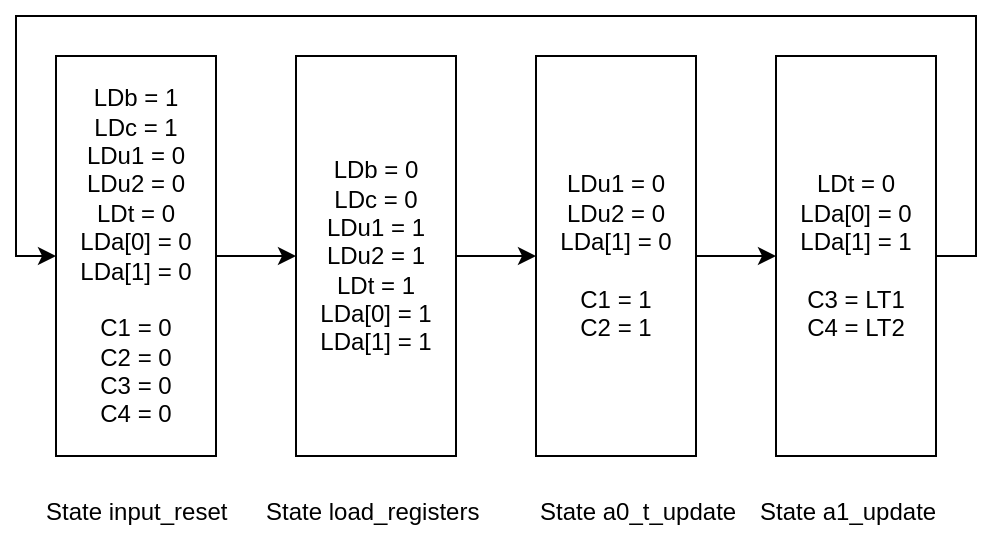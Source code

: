 <mxfile version="11.0.1" type="device"><diagram id="ZkbwYankmtZQXrHoXKsK" name="Page-1"><mxGraphModel dx="694" dy="698" grid="1" gridSize="10" guides="1" tooltips="1" connect="1" arrows="1" fold="1" page="1" pageScale="1" pageWidth="850" pageHeight="1100" math="0" shadow="0"><root><mxCell id="0"/><mxCell id="1" parent="0"/><mxCell id="6r_bghKIMLTrFY5-EnBr-8" style="edgeStyle=orthogonalEdgeStyle;rounded=0;orthogonalLoop=1;jettySize=auto;html=1;exitX=1;exitY=0.5;exitDx=0;exitDy=0;entryX=0;entryY=0.5;entryDx=0;entryDy=0;" parent="1" source="6r_bghKIMLTrFY5-EnBr-1" target="6r_bghKIMLTrFY5-EnBr-2" edge="1"><mxGeometry relative="1" as="geometry"/></mxCell><mxCell id="6r_bghKIMLTrFY5-EnBr-1" value="LDb = 1&lt;br&gt;LDc = 1&lt;br&gt;LDu1 = 0&lt;br&gt;LDu2 = 0&lt;br&gt;LDt = 0&lt;br&gt;LDa[0] = 0&lt;br&gt;LDa[1] = 0&lt;br&gt;&lt;br&gt;C1 = 0&lt;br&gt;C2 = 0&lt;br&gt;C3 = 0&lt;br&gt;C4 = 0" style="rounded=0;whiteSpace=wrap;html=1;" parent="1" vertex="1"><mxGeometry x="40" y="160" width="80" height="200" as="geometry"/></mxCell><mxCell id="6r_bghKIMLTrFY5-EnBr-9" style="edgeStyle=orthogonalEdgeStyle;rounded=0;orthogonalLoop=1;jettySize=auto;html=1;exitX=1;exitY=0.5;exitDx=0;exitDy=0;entryX=0;entryY=0.5;entryDx=0;entryDy=0;" parent="1" source="6r_bghKIMLTrFY5-EnBr-2" target="6r_bghKIMLTrFY5-EnBr-3" edge="1"><mxGeometry relative="1" as="geometry"/></mxCell><mxCell id="6r_bghKIMLTrFY5-EnBr-2" value="LDb = 0&lt;br&gt;LDc = 0&lt;br&gt;LDu1 = 1&lt;br&gt;LDu2 = 1&lt;br&gt;LDt = 1&lt;br&gt;LDa[0] = 1&lt;br&gt;LDa[1] = 1" style="rounded=0;whiteSpace=wrap;html=1;" parent="1" vertex="1"><mxGeometry x="160" y="160" width="80" height="200" as="geometry"/></mxCell><mxCell id="6r_bghKIMLTrFY5-EnBr-10" style="edgeStyle=orthogonalEdgeStyle;rounded=0;orthogonalLoop=1;jettySize=auto;html=1;exitX=1;exitY=0.5;exitDx=0;exitDy=0;entryX=0;entryY=0.5;entryDx=0;entryDy=0;" parent="1" source="6r_bghKIMLTrFY5-EnBr-3" target="6r_bghKIMLTrFY5-EnBr-4" edge="1"><mxGeometry relative="1" as="geometry"/></mxCell><mxCell id="6r_bghKIMLTrFY5-EnBr-3" value="LDu1 = 0&lt;br&gt;LDu2 = 0&lt;br&gt;LDa[1] = 0&lt;br&gt;&lt;br&gt;C1 = 1&lt;br&gt;C2 = 1" style="rounded=0;whiteSpace=wrap;html=1;" parent="1" vertex="1"><mxGeometry x="280" y="160" width="80" height="200" as="geometry"/></mxCell><mxCell id="GPzLEPk5WkK5dt0Vu0y5-1" style="edgeStyle=orthogonalEdgeStyle;rounded=0;orthogonalLoop=1;jettySize=auto;html=1;exitX=1;exitY=0.5;exitDx=0;exitDy=0;entryX=0;entryY=0.5;entryDx=0;entryDy=0;" edge="1" parent="1" source="6r_bghKIMLTrFY5-EnBr-4" target="6r_bghKIMLTrFY5-EnBr-1"><mxGeometry relative="1" as="geometry"><Array as="points"><mxPoint x="500" y="260"/><mxPoint x="500" y="140"/><mxPoint x="20" y="140"/><mxPoint x="20" y="260"/></Array></mxGeometry></mxCell><mxCell id="6r_bghKIMLTrFY5-EnBr-4" value="LDt = 0&lt;br&gt;LDa[0] = 0&lt;br&gt;LDa[1] = 1&lt;br&gt;&lt;br&gt;C3 = LT1&lt;br&gt;C4 = LT2" style="rounded=0;whiteSpace=wrap;html=1;" parent="1" vertex="1"><mxGeometry x="400" y="160" width="80" height="200" as="geometry"/></mxCell><mxCell id="6r_bghKIMLTrFY5-EnBr-14" value="State input_reset" style="text;html=1;resizable=0;points=[];autosize=1;align=left;verticalAlign=top;spacingTop=-4;" parent="1" vertex="1"><mxGeometry x="33" y="378" width="110" height="20" as="geometry"/></mxCell><mxCell id="6r_bghKIMLTrFY5-EnBr-15" value="State load_registers" style="text;html=1;resizable=0;points=[];autosize=1;align=left;verticalAlign=top;spacingTop=-4;" parent="1" vertex="1"><mxGeometry x="143" y="378" width="120" height="20" as="geometry"/></mxCell><mxCell id="6r_bghKIMLTrFY5-EnBr-16" value="State a0_t_update" style="text;html=1;resizable=0;points=[];autosize=1;align=left;verticalAlign=top;spacingTop=-4;" parent="1" vertex="1"><mxGeometry x="280" y="378" width="110" height="20" as="geometry"/></mxCell><mxCell id="6r_bghKIMLTrFY5-EnBr-17" value="State a1_update" style="text;html=1;resizable=0;points=[];autosize=1;align=left;verticalAlign=top;spacingTop=-4;" parent="1" vertex="1"><mxGeometry x="390" y="378" width="100" height="20" as="geometry"/></mxCell></root></mxGraphModel></diagram></mxfile>